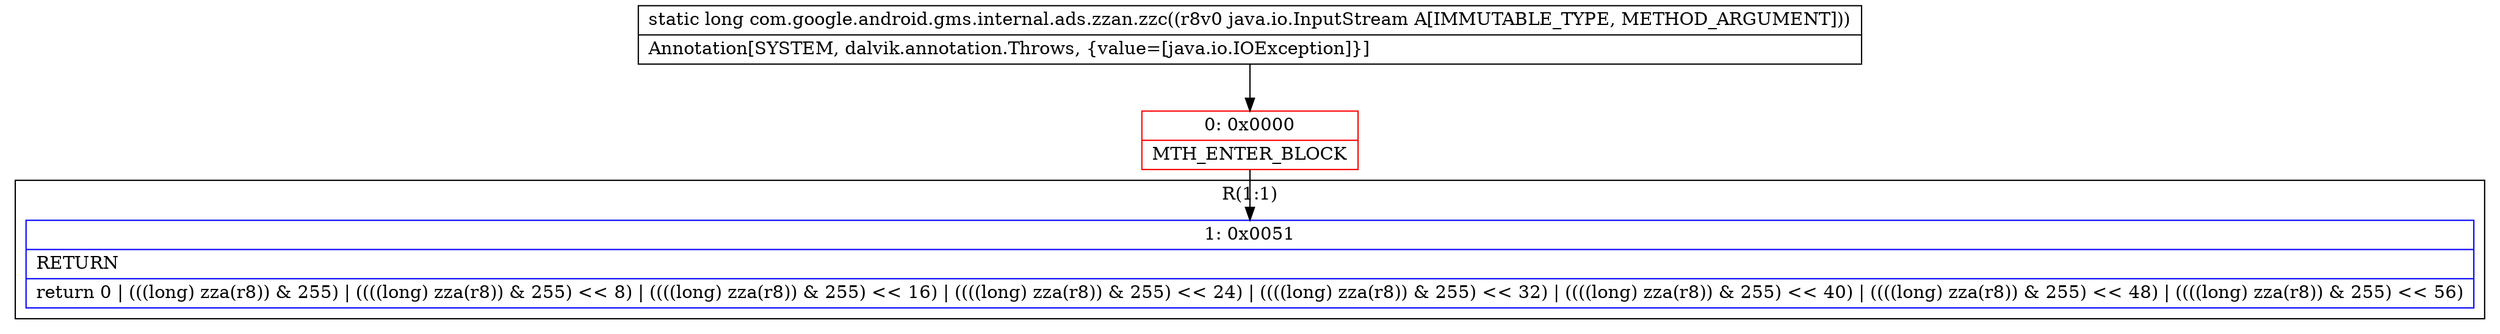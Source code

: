 digraph "CFG forcom.google.android.gms.internal.ads.zzan.zzc(Ljava\/io\/InputStream;)J" {
subgraph cluster_Region_1802735154 {
label = "R(1:1)";
node [shape=record,color=blue];
Node_1 [shape=record,label="{1\:\ 0x0051|RETURN\l|return 0 \| (((long) zza(r8)) & 255) \| ((((long) zza(r8)) & 255) \<\< 8) \| ((((long) zza(r8)) & 255) \<\< 16) \| ((((long) zza(r8)) & 255) \<\< 24) \| ((((long) zza(r8)) & 255) \<\< 32) \| ((((long) zza(r8)) & 255) \<\< 40) \| ((((long) zza(r8)) & 255) \<\< 48) \| ((((long) zza(r8)) & 255) \<\< 56)\l}"];
}
Node_0 [shape=record,color=red,label="{0\:\ 0x0000|MTH_ENTER_BLOCK\l}"];
MethodNode[shape=record,label="{static long com.google.android.gms.internal.ads.zzan.zzc((r8v0 java.io.InputStream A[IMMUTABLE_TYPE, METHOD_ARGUMENT]))  | Annotation[SYSTEM, dalvik.annotation.Throws, \{value=[java.io.IOException]\}]\l}"];
MethodNode -> Node_0;
Node_0 -> Node_1;
}

